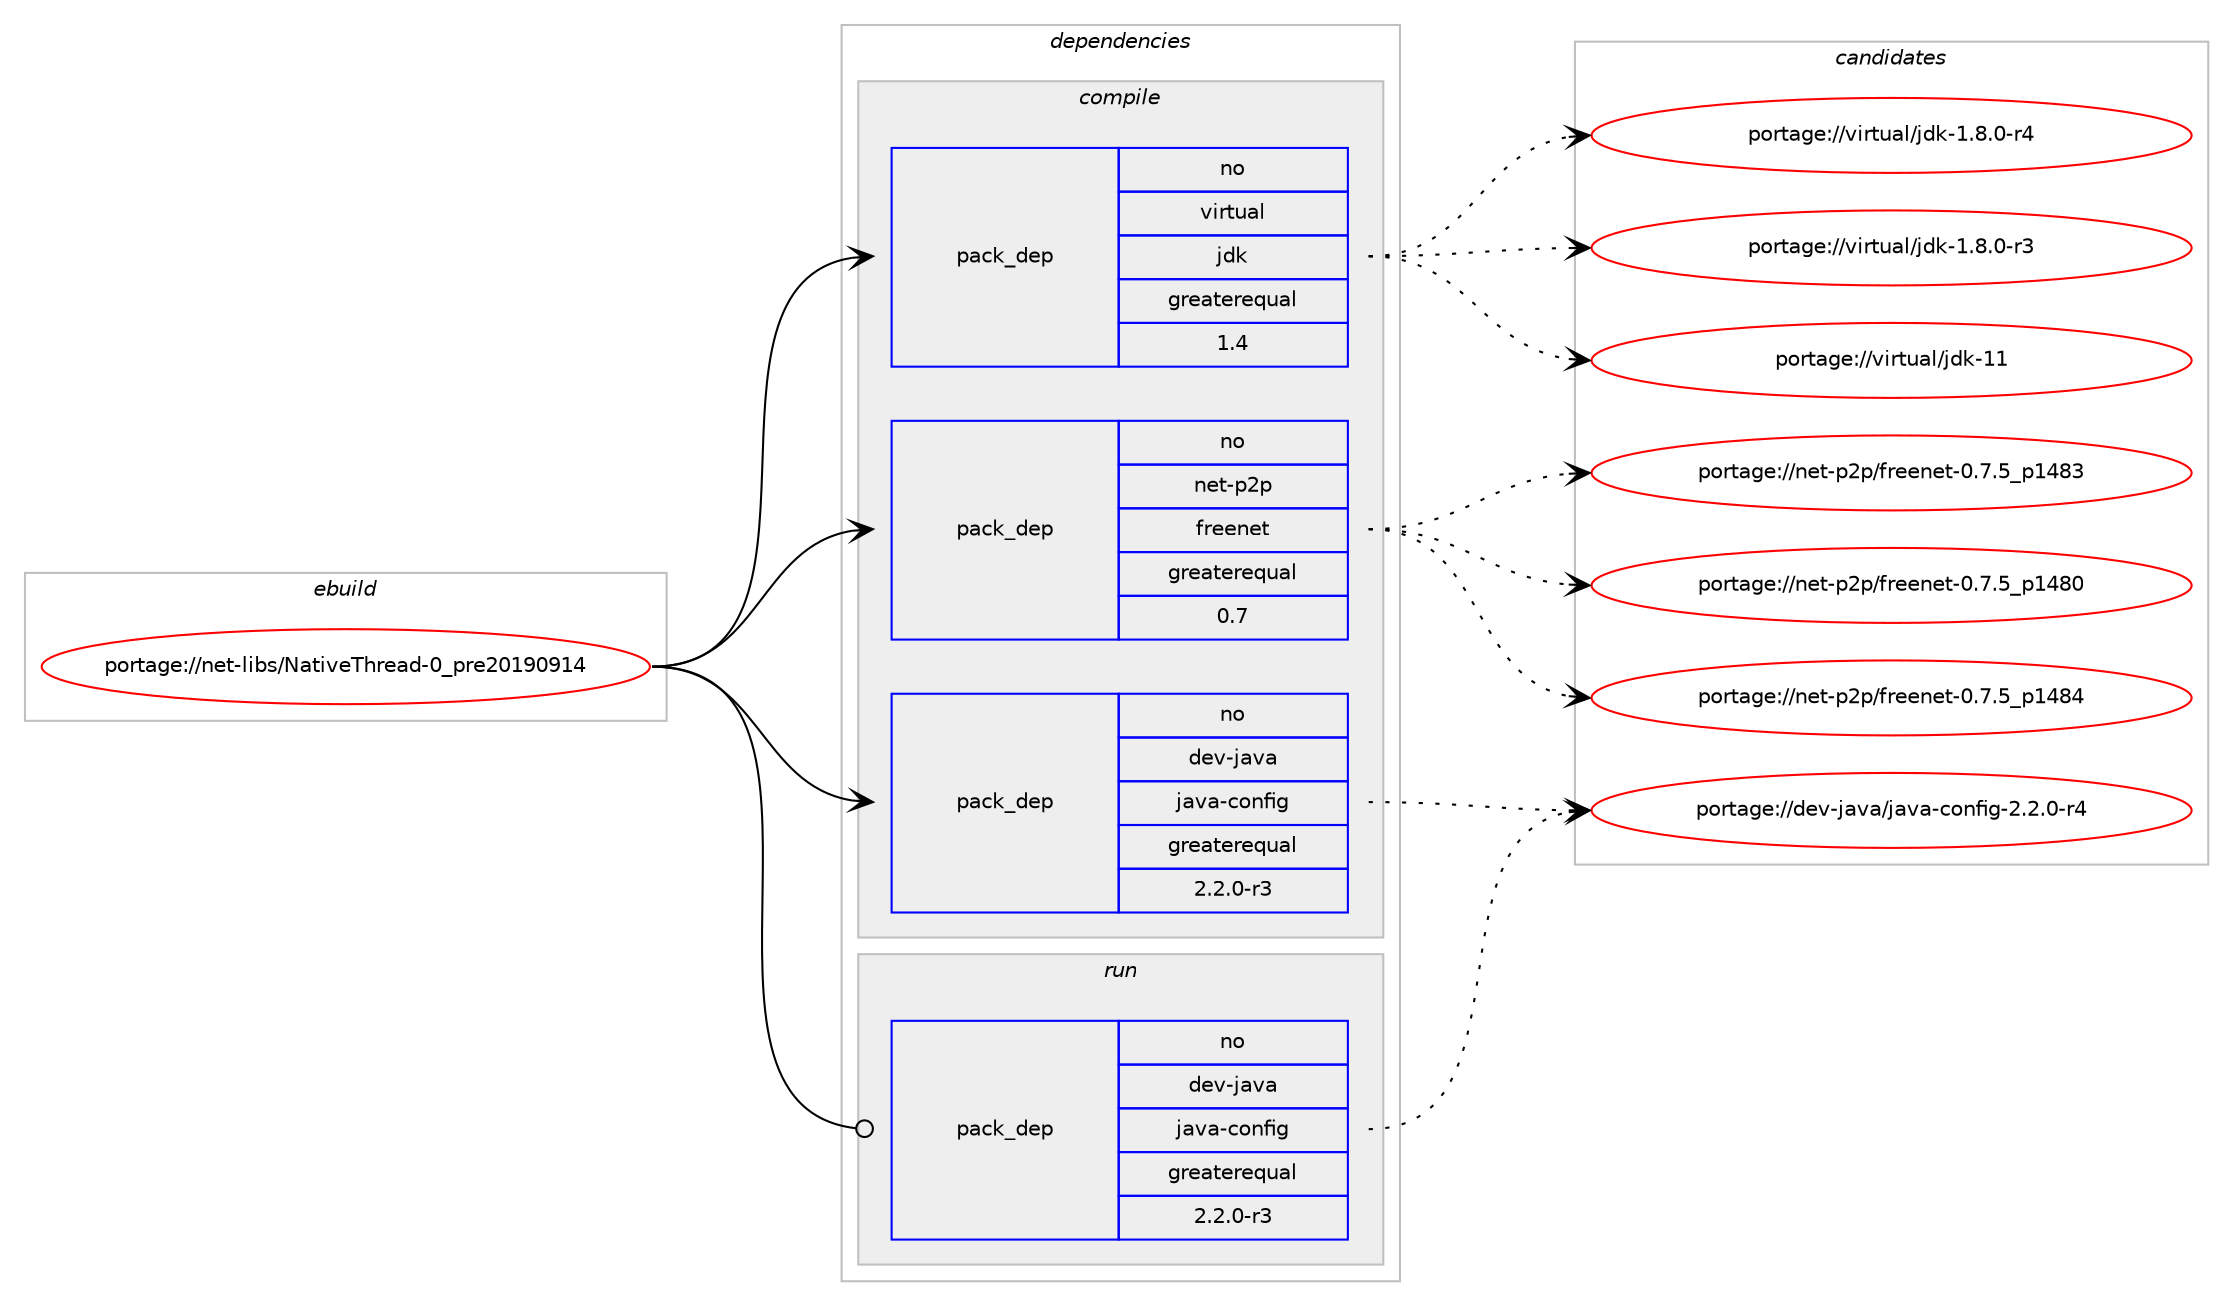 digraph prolog {

# *************
# Graph options
# *************

newrank=true;
concentrate=true;
compound=true;
graph [rankdir=LR,fontname=Helvetica,fontsize=10,ranksep=1.5];#, ranksep=2.5, nodesep=0.2];
edge  [arrowhead=vee];
node  [fontname=Helvetica,fontsize=10];

# **********
# The ebuild
# **********

subgraph cluster_leftcol {
color=gray;
rank=same;
label=<<i>ebuild</i>>;
id [label="portage://net-libs/NativeThread-0_pre20190914", color=red, width=4, href="../net-libs/NativeThread-0_pre20190914.svg"];
}

# ****************
# The dependencies
# ****************

subgraph cluster_midcol {
color=gray;
label=<<i>dependencies</i>>;
subgraph cluster_compile {
fillcolor="#eeeeee";
style=filled;
label=<<i>compile</i>>;
subgraph pack96437 {
dependency125175 [label=<<TABLE BORDER="0" CELLBORDER="1" CELLSPACING="0" CELLPADDING="4" WIDTH="220"><TR><TD ROWSPAN="6" CELLPADDING="30">pack_dep</TD></TR><TR><TD WIDTH="110">no</TD></TR><TR><TD>dev-java</TD></TR><TR><TD>java-config</TD></TR><TR><TD>greaterequal</TD></TR><TR><TD>2.2.0-r3</TD></TR></TABLE>>, shape=none, color=blue];
}
id:e -> dependency125175:w [weight=20,style="solid",arrowhead="vee"];
subgraph pack96438 {
dependency125176 [label=<<TABLE BORDER="0" CELLBORDER="1" CELLSPACING="0" CELLPADDING="4" WIDTH="220"><TR><TD ROWSPAN="6" CELLPADDING="30">pack_dep</TD></TR><TR><TD WIDTH="110">no</TD></TR><TR><TD>net-p2p</TD></TR><TR><TD>freenet</TD></TR><TR><TD>greaterequal</TD></TR><TR><TD>0.7</TD></TR></TABLE>>, shape=none, color=blue];
}
id:e -> dependency125176:w [weight=20,style="solid",arrowhead="vee"];
subgraph pack96439 {
dependency125177 [label=<<TABLE BORDER="0" CELLBORDER="1" CELLSPACING="0" CELLPADDING="4" WIDTH="220"><TR><TD ROWSPAN="6" CELLPADDING="30">pack_dep</TD></TR><TR><TD WIDTH="110">no</TD></TR><TR><TD>virtual</TD></TR><TR><TD>jdk</TD></TR><TR><TD>greaterequal</TD></TR><TR><TD>1.4</TD></TR></TABLE>>, shape=none, color=blue];
}
id:e -> dependency125177:w [weight=20,style="solid",arrowhead="vee"];
}
subgraph cluster_compileandrun {
fillcolor="#eeeeee";
style=filled;
label=<<i>compile and run</i>>;
}
subgraph cluster_run {
fillcolor="#eeeeee";
style=filled;
label=<<i>run</i>>;
subgraph pack96440 {
dependency125178 [label=<<TABLE BORDER="0" CELLBORDER="1" CELLSPACING="0" CELLPADDING="4" WIDTH="220"><TR><TD ROWSPAN="6" CELLPADDING="30">pack_dep</TD></TR><TR><TD WIDTH="110">no</TD></TR><TR><TD>dev-java</TD></TR><TR><TD>java-config</TD></TR><TR><TD>greaterequal</TD></TR><TR><TD>2.2.0-r3</TD></TR></TABLE>>, shape=none, color=blue];
}
id:e -> dependency125178:w [weight=20,style="solid",arrowhead="odot"];
}
}

# **************
# The candidates
# **************

subgraph cluster_choices {
rank=same;
color=gray;
label=<<i>candidates</i>>;

subgraph choice96437 {
color=black;
nodesep=1;
choice10010111845106971189747106971189745991111101021051034550465046484511452 [label="portage://dev-java/java-config-2.2.0-r4", color=red, width=4,href="../dev-java/java-config-2.2.0-r4.svg"];
dependency125175:e -> choice10010111845106971189747106971189745991111101021051034550465046484511452:w [style=dotted,weight="100"];
}
subgraph choice96438 {
color=black;
nodesep=1;
choice1101011164511250112471021141011011101011164548465546539511249525652 [label="portage://net-p2p/freenet-0.7.5_p1484", color=red, width=4,href="../net-p2p/freenet-0.7.5_p1484.svg"];
choice1101011164511250112471021141011011101011164548465546539511249525651 [label="portage://net-p2p/freenet-0.7.5_p1483", color=red, width=4,href="../net-p2p/freenet-0.7.5_p1483.svg"];
choice1101011164511250112471021141011011101011164548465546539511249525648 [label="portage://net-p2p/freenet-0.7.5_p1480", color=red, width=4,href="../net-p2p/freenet-0.7.5_p1480.svg"];
dependency125176:e -> choice1101011164511250112471021141011011101011164548465546539511249525652:w [style=dotted,weight="100"];
dependency125176:e -> choice1101011164511250112471021141011011101011164548465546539511249525651:w [style=dotted,weight="100"];
dependency125176:e -> choice1101011164511250112471021141011011101011164548465546539511249525648:w [style=dotted,weight="100"];
}
subgraph choice96439 {
color=black;
nodesep=1;
choice1181051141161179710847106100107454949 [label="portage://virtual/jdk-11", color=red, width=4,href="../virtual/jdk-11.svg"];
choice11810511411611797108471061001074549465646484511452 [label="portage://virtual/jdk-1.8.0-r4", color=red, width=4,href="../virtual/jdk-1.8.0-r4.svg"];
choice11810511411611797108471061001074549465646484511451 [label="portage://virtual/jdk-1.8.0-r3", color=red, width=4,href="../virtual/jdk-1.8.0-r3.svg"];
dependency125177:e -> choice1181051141161179710847106100107454949:w [style=dotted,weight="100"];
dependency125177:e -> choice11810511411611797108471061001074549465646484511452:w [style=dotted,weight="100"];
dependency125177:e -> choice11810511411611797108471061001074549465646484511451:w [style=dotted,weight="100"];
}
subgraph choice96440 {
color=black;
nodesep=1;
choice10010111845106971189747106971189745991111101021051034550465046484511452 [label="portage://dev-java/java-config-2.2.0-r4", color=red, width=4,href="../dev-java/java-config-2.2.0-r4.svg"];
dependency125178:e -> choice10010111845106971189747106971189745991111101021051034550465046484511452:w [style=dotted,weight="100"];
}
}

}
